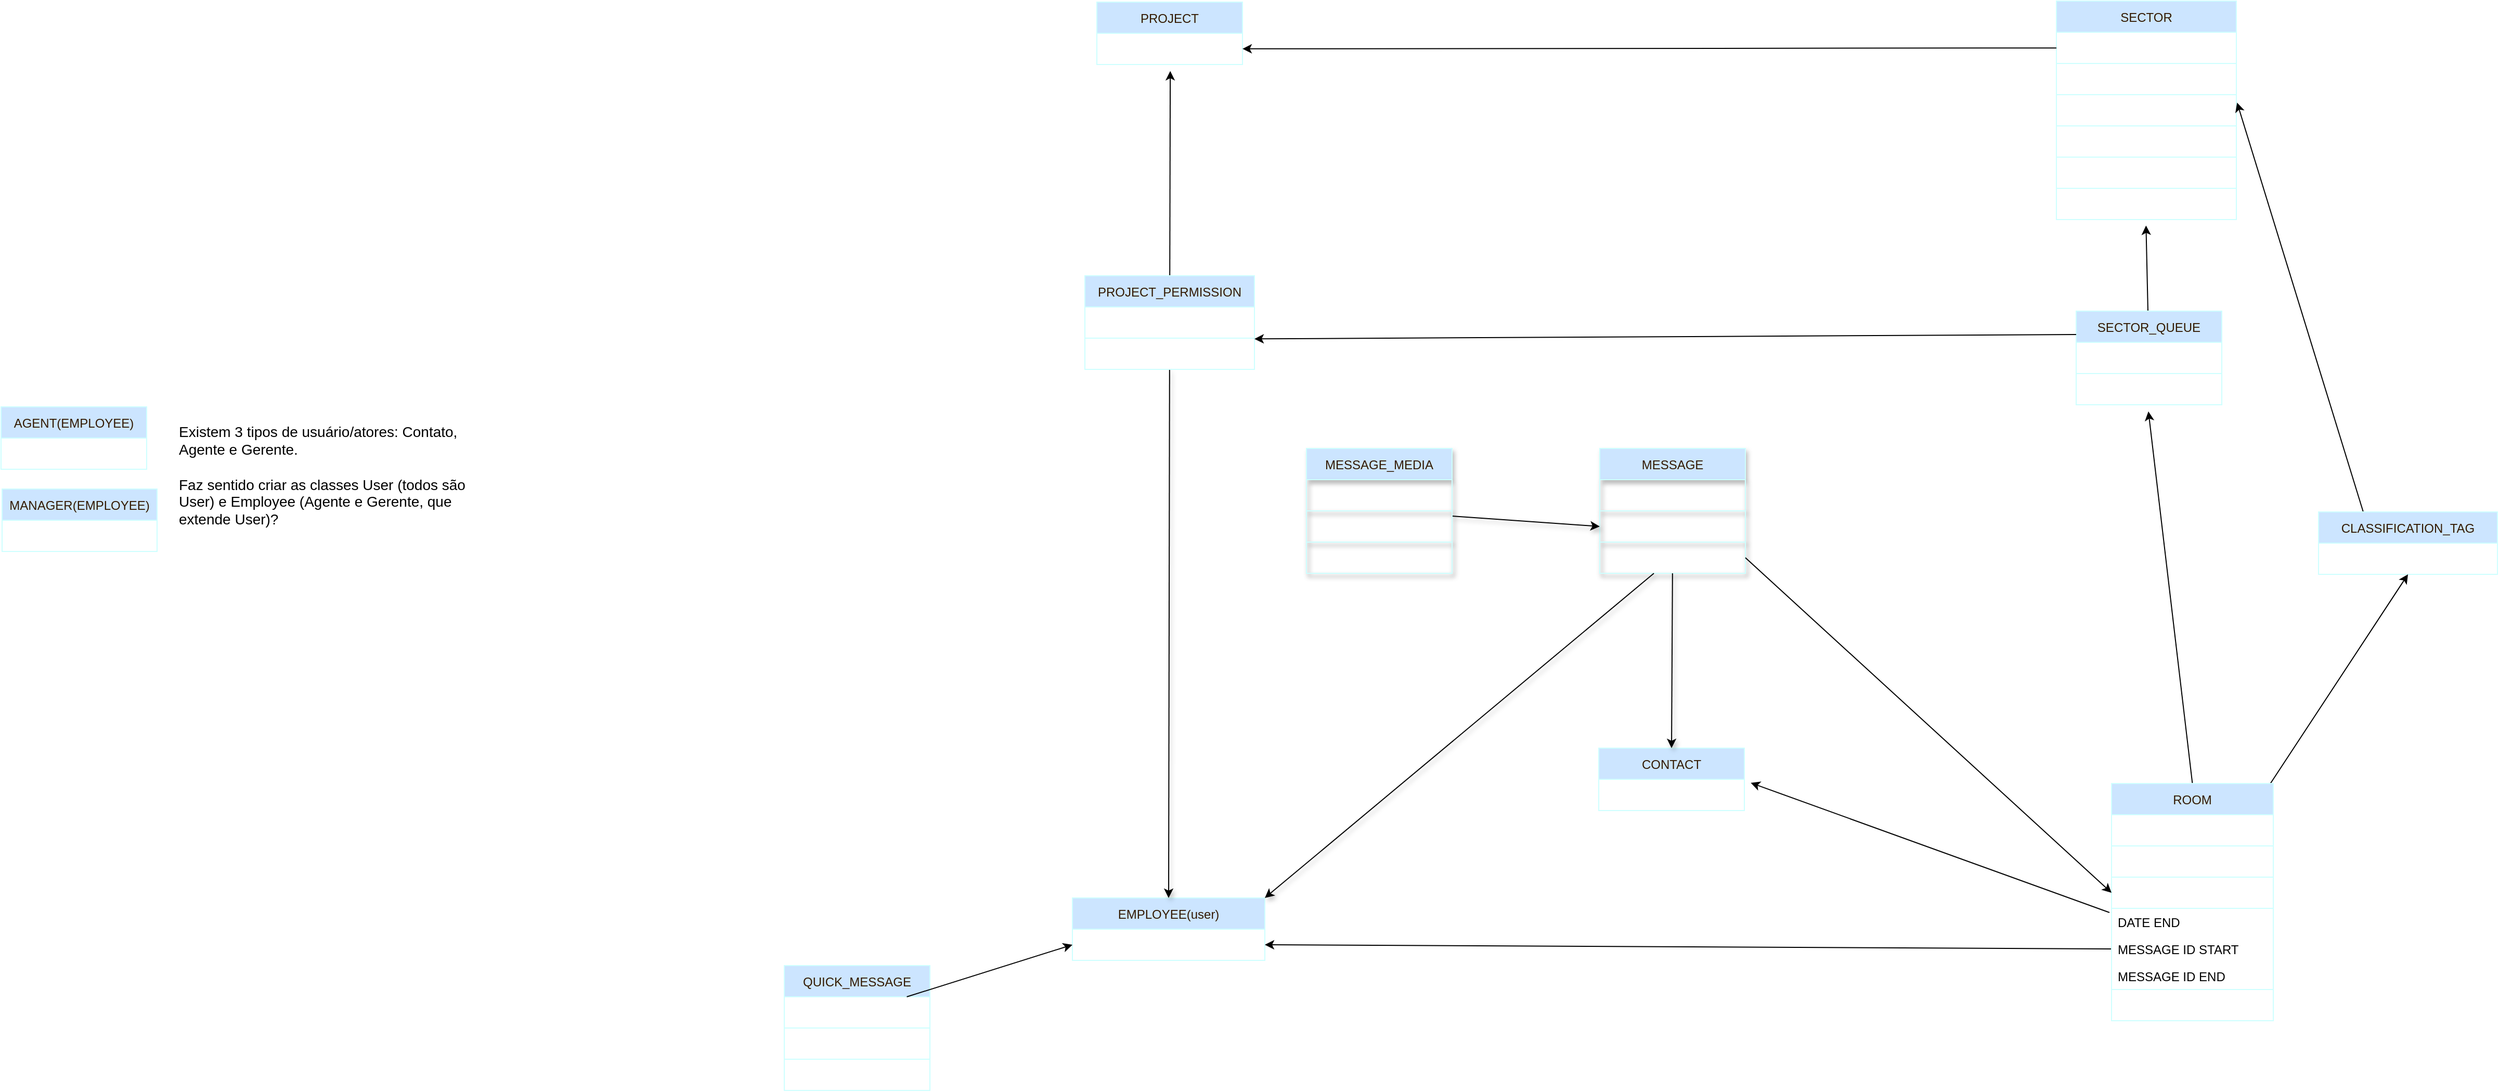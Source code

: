 <mxfile>
    <diagram id="62WJzfiFzlyG9oBI5utT" name="Page-1">
        <mxGraphModel dx="3005" dy="837" grid="0" gridSize="10" guides="0" tooltips="1" connect="1" arrows="1" fold="1" page="0" pageScale="1" pageWidth="850" pageHeight="1100" math="0" shadow="0">
            <root>
                <mxCell id="0"/>
                <mxCell id="1" parent="0"/>
                <mxCell id="15" value="CONTACT" style="swimlane;fontStyle=0;childLayout=stackLayout;horizontal=1;startSize=30;horizontalStack=0;resizeParent=1;resizeParentMax=0;resizeLast=0;collapsible=1;marginBottom=0;fontColor=#331A00;strokeColor=#CEFFFF;fillColor=#CCE5FF;" parent="1" vertex="1">
                    <mxGeometry x="531" y="976" width="140" height="60" as="geometry"/>
                </mxCell>
                <mxCell id="16" value="Item 1" style="text;strokeColor=#CEFFFF;fillColor=none;align=left;verticalAlign=middle;spacingLeft=4;spacingRight=4;overflow=hidden;points=[[0,0.5],[1,0.5]];portConstraint=eastwest;rotatable=0;fontColor=#FFFFFF;strokeWidth=1;" parent="15" vertex="1">
                    <mxGeometry y="30" width="140" height="30" as="geometry"/>
                </mxCell>
                <mxCell id="19" value="EMPLOYEE(user)" style="swimlane;fontStyle=0;childLayout=stackLayout;horizontal=1;startSize=30;horizontalStack=0;resizeParent=1;resizeParentMax=0;resizeLast=0;collapsible=1;marginBottom=0;fontColor=#331A00;strokeColor=#CEFFFF;fillColor=#CCE5FF;" parent="1" vertex="1">
                    <mxGeometry x="25" y="1120" width="185" height="60" as="geometry"/>
                </mxCell>
                <mxCell id="20" value="Item 1" style="text;strokeColor=#CEFFFF;fillColor=none;align=left;verticalAlign=middle;spacingLeft=4;spacingRight=4;overflow=hidden;points=[[0,0.5],[1,0.5]];portConstraint=eastwest;rotatable=0;fontColor=#FFFFFF;strokeWidth=1;" parent="19" vertex="1">
                    <mxGeometry y="30" width="185" height="30" as="geometry"/>
                </mxCell>
                <mxCell id="21" value="PROJECT" style="swimlane;fontStyle=0;childLayout=stackLayout;horizontal=1;startSize=30;horizontalStack=0;resizeParent=1;resizeParentMax=0;resizeLast=0;collapsible=1;marginBottom=0;fontColor=#331A00;strokeColor=#CEFFFF;fillColor=#CCE5FF;" parent="1" vertex="1">
                    <mxGeometry x="48.5" y="259" width="140" height="60" as="geometry"/>
                </mxCell>
                <mxCell id="22" value="connect_project_pk" style="text;strokeColor=#CEFFFF;fillColor=none;align=left;verticalAlign=middle;spacingLeft=4;spacingRight=4;overflow=hidden;points=[[0,0.5],[1,0.5]];portConstraint=eastwest;rotatable=0;fontColor=#FFFFFF;strokeWidth=1;" parent="21" vertex="1">
                    <mxGeometry y="30" width="140" height="30" as="geometry"/>
                </mxCell>
                <mxCell id="23" value="SECTOR" style="swimlane;fontStyle=0;childLayout=stackLayout;horizontal=1;startSize=30;horizontalStack=0;resizeParent=1;resizeParentMax=0;resizeLast=0;collapsible=1;marginBottom=0;fontColor=#331A00;strokeColor=#CEFFFF;fillColor=#CCE5FF;" parent="1" vertex="1">
                    <mxGeometry x="971" y="258" width="173" height="210" as="geometry">
                        <mxRectangle x="613" y="316" width="77" height="30" as="alternateBounds"/>
                    </mxGeometry>
                </mxCell>
                <mxCell id="57" value="name" style="text;strokeColor=#CEFFFF;fillColor=none;align=left;verticalAlign=middle;spacingLeft=4;spacingRight=4;overflow=hidden;points=[[0,0.5],[1,0.5]];portConstraint=eastwest;rotatable=0;fontColor=#FFFFFF;strokeWidth=1;" parent="23" vertex="1">
                    <mxGeometry y="30" width="173" height="30" as="geometry"/>
                </mxCell>
                <mxCell id="61" value="project_id" style="text;strokeColor=#CEFFFF;fillColor=none;align=left;verticalAlign=middle;spacingLeft=4;spacingRight=4;overflow=hidden;points=[[0,0.5],[1,0.5]];portConstraint=eastwest;rotatable=0;fontColor=#FFFFFF;strokeWidth=1;" parent="23" vertex="1">
                    <mxGeometry y="60" width="173" height="30" as="geometry"/>
                </mxCell>
                <mxCell id="62" value="manager(project_permission)" style="text;strokeColor=#CEFFFF;fillColor=none;align=left;verticalAlign=middle;spacingLeft=4;spacingRight=4;overflow=hidden;points=[[0,0.5],[1,0.5]];portConstraint=eastwest;rotatable=0;fontColor=#FFFFFF;strokeWidth=1;" parent="23" vertex="1">
                    <mxGeometry y="90" width="173" height="30" as="geometry"/>
                </mxCell>
                <mxCell id="60" value="chats_limit" style="text;strokeColor=#CEFFFF;fillColor=none;align=left;verticalAlign=middle;spacingLeft=4;spacingRight=4;overflow=hidden;points=[[0,0.5],[1,0.5]];portConstraint=eastwest;rotatable=0;fontColor=#FFFFFF;strokeWidth=1;" parent="23" vertex="1">
                    <mxGeometry y="120" width="173" height="30" as="geometry"/>
                </mxCell>
                <mxCell id="59" value="work_start" style="text;strokeColor=#CEFFFF;fillColor=none;align=left;verticalAlign=middle;spacingLeft=4;spacingRight=4;overflow=hidden;points=[[0,0.5],[1,0.5]];portConstraint=eastwest;rotatable=0;fontColor=#FFFFFF;strokeWidth=1;" parent="23" vertex="1">
                    <mxGeometry y="150" width="173" height="30" as="geometry"/>
                </mxCell>
                <mxCell id="24" value="work_end" style="text;strokeColor=#CEFFFF;fillColor=none;align=left;verticalAlign=middle;spacingLeft=4;spacingRight=4;overflow=hidden;points=[[0,0.5],[1,0.5]];portConstraint=eastwest;rotatable=0;fontColor=#FFFFFF;strokeWidth=1;" parent="23" vertex="1">
                    <mxGeometry y="180" width="173" height="30" as="geometry"/>
                </mxCell>
                <mxCell id="76" style="edgeStyle=none;html=1;entryX=0.498;entryY=1.192;entryDx=0;entryDy=0;entryPerimeter=0;fontColor=#FFFFFF;" parent="1" source="25" target="24" edge="1">
                    <mxGeometry relative="1" as="geometry"/>
                </mxCell>
                <mxCell id="25" value="SECTOR_QUEUE" style="swimlane;fontStyle=0;childLayout=stackLayout;horizontal=1;startSize=30;horizontalStack=0;resizeParent=1;resizeParentMax=0;resizeLast=0;collapsible=1;marginBottom=0;fontColor=#331A00;strokeColor=#CEFFFF;fillColor=#CCE5FF;" parent="1" vertex="1">
                    <mxGeometry x="990" y="556" width="140" height="90" as="geometry"/>
                </mxCell>
                <mxCell id="26" value="name" style="text;strokeColor=#CEFFFF;fillColor=none;align=left;verticalAlign=middle;spacingLeft=4;spacingRight=4;overflow=hidden;points=[[0,0.5],[1,0.5]];portConstraint=eastwest;rotatable=0;fontColor=#FFFFFF;strokeWidth=1;" parent="25" vertex="1">
                    <mxGeometry y="30" width="140" height="30" as="geometry"/>
                </mxCell>
                <mxCell id="80" value="sector_id" style="text;strokeColor=#CEFFFF;fillColor=none;align=left;verticalAlign=middle;spacingLeft=4;spacingRight=4;overflow=hidden;points=[[0,0.5],[1,0.5]];portConstraint=eastwest;rotatable=0;fontColor=#FFFFFF;strokeWidth=1;" parent="25" vertex="1">
                    <mxGeometry y="60" width="140" height="30" as="geometry"/>
                </mxCell>
                <mxCell id="81" style="edgeStyle=none;html=1;entryX=0.496;entryY=1.212;entryDx=0;entryDy=0;entryPerimeter=0;fontColor=#FFFFFF;exitX=0.5;exitY=0;exitDx=0;exitDy=0;" parent="1" source="72eFd9tCJBYfXQ247pea-131" target="80" edge="1">
                    <mxGeometry relative="1" as="geometry">
                        <mxPoint x="1089" y="1005" as="sourcePoint"/>
                    </mxGeometry>
                </mxCell>
                <mxCell id="29" value="MESSAGE" style="swimlane;fontStyle=0;childLayout=stackLayout;horizontal=1;startSize=30;horizontalStack=0;resizeParent=1;resizeParentMax=0;resizeLast=0;collapsible=1;marginBottom=0;fontColor=#331A00;strokeColor=#CEFFFF;fillColor=#CCE5FF;shadow=1;" parent="1" vertex="1">
                    <mxGeometry x="532" y="688" width="140" height="120" as="geometry"/>
                </mxCell>
                <mxCell id="104" value="CHAT" style="text;strokeColor=#CEFFFF;fillColor=none;align=left;verticalAlign=middle;spacingLeft=4;spacingRight=4;overflow=hidden;points=[[0,0.5],[1,0.5]];portConstraint=eastwest;rotatable=0;fontColor=#FFFFFF;strokeWidth=1;shadow=1;" parent="29" vertex="1">
                    <mxGeometry y="30" width="140" height="30" as="geometry"/>
                </mxCell>
                <mxCell id="67" value="TEXT" style="text;strokeColor=#CEFFFF;fillColor=none;align=left;verticalAlign=middle;spacingLeft=4;spacingRight=4;overflow=hidden;points=[[0,0.5],[1,0.5]];portConstraint=eastwest;rotatable=0;fontColor=#FFFFFF;strokeWidth=1;shadow=1;" parent="29" vertex="1">
                    <mxGeometry y="60" width="140" height="30" as="geometry"/>
                </mxCell>
                <mxCell id="88" value="SENDER(USER)" style="text;strokeColor=#CEFFFF;fillColor=none;align=left;verticalAlign=middle;spacingLeft=4;spacingRight=4;overflow=hidden;points=[[0,0.5],[1,0.5]];portConstraint=eastwest;rotatable=0;fontColor=#FFFFFF;strokeWidth=1;shadow=1;" parent="29" vertex="1">
                    <mxGeometry y="90" width="140" height="30" as="geometry"/>
                </mxCell>
                <mxCell id="75" style="edgeStyle=none;html=1;entryX=0.504;entryY=1.208;entryDx=0;entryDy=0;entryPerimeter=0;fontColor=#FFFFFF;" parent="1" source="31" target="22" edge="1">
                    <mxGeometry relative="1" as="geometry"/>
                </mxCell>
                <mxCell id="100" style="edgeStyle=none;html=1;entryX=0.5;entryY=0;entryDx=0;entryDy=0;shadow=1;fontColor=#FFFFFF;" parent="1" source="31" target="19" edge="1">
                    <mxGeometry relative="1" as="geometry"/>
                </mxCell>
                <mxCell id="31" value="PROJECT_PERMISSION" style="swimlane;fontStyle=0;childLayout=stackLayout;horizontal=1;startSize=30;horizontalStack=0;resizeParent=1;resizeParentMax=0;resizeLast=0;collapsible=1;marginBottom=0;fontColor=#331A00;strokeColor=#CEFFFF;fillColor=#CCE5FF;" parent="1" vertex="1">
                    <mxGeometry x="37" y="522" width="163" height="90" as="geometry">
                        <mxRectangle x="169.5" y="428" width="165" height="30" as="alternateBounds"/>
                    </mxGeometry>
                </mxCell>
                <mxCell id="32" value="Employee" style="text;strokeColor=#CEFFFF;fillColor=none;align=left;verticalAlign=middle;spacingLeft=4;spacingRight=4;overflow=hidden;points=[[0,0.5],[1,0.5]];portConstraint=eastwest;rotatable=0;fontColor=#FFFFFF;strokeWidth=1;" parent="31" vertex="1">
                    <mxGeometry y="30" width="163" height="30" as="geometry"/>
                </mxCell>
                <mxCell id="54" value="Role" style="text;strokeColor=#CEFFFF;fillColor=none;align=left;verticalAlign=middle;spacingLeft=4;spacingRight=4;overflow=hidden;points=[[0,0.5],[1,0.5]];portConstraint=eastwest;rotatable=0;fontColor=#FFFFFF;strokeWidth=1;" parent="31" vertex="1">
                    <mxGeometry y="60" width="163" height="30" as="geometry"/>
                </mxCell>
                <mxCell id="90" style="edgeStyle=none;html=1;entryX=0;entryY=0.5;entryDx=0;entryDy=0;fontColor=#FFFFFF;shadow=1;" parent="1" source="63" target="67" edge="1">
                    <mxGeometry relative="1" as="geometry"/>
                </mxCell>
                <mxCell id="63" value="MESSAGE_MEDIA" style="swimlane;fontStyle=0;childLayout=stackLayout;horizontal=1;startSize=30;horizontalStack=0;resizeParent=1;resizeParentMax=0;resizeLast=0;collapsible=1;marginBottom=0;fontColor=#331A00;strokeColor=#CEFFFF;fillColor=#CCE5FF;shadow=1;" parent="1" vertex="1">
                    <mxGeometry x="250" y="688" width="140" height="120" as="geometry"/>
                </mxCell>
                <mxCell id="64" value="MESSAGE_ID" style="text;strokeColor=#CEFFFF;fillColor=none;align=left;verticalAlign=middle;spacingLeft=4;spacingRight=4;overflow=hidden;points=[[0,0.5],[1,0.5]];portConstraint=eastwest;rotatable=0;fontColor=#FFFFFF;strokeWidth=1;shadow=1;" parent="63" vertex="1">
                    <mxGeometry y="30" width="140" height="30" as="geometry"/>
                </mxCell>
                <mxCell id="69" value="MEDIA_URL" style="text;strokeColor=#CEFFFF;fillColor=none;align=left;verticalAlign=middle;spacingLeft=4;spacingRight=4;overflow=hidden;points=[[0,0.5],[1,0.5]];portConstraint=eastwest;rotatable=0;fontColor=#FFFFFF;strokeWidth=1;shadow=1;" parent="63" vertex="1">
                    <mxGeometry y="60" width="140" height="30" as="geometry"/>
                </mxCell>
                <mxCell id="70" value="MEDIA_TYPE" style="text;strokeColor=#CEFFFF;fillColor=none;align=left;verticalAlign=middle;spacingLeft=4;spacingRight=4;overflow=hidden;points=[[0,0.5],[1,0.5]];portConstraint=eastwest;rotatable=0;fontColor=#FFFFFF;strokeWidth=1;shadow=1;" parent="63" vertex="1">
                    <mxGeometry y="90" width="140" height="30" as="geometry"/>
                </mxCell>
                <mxCell id="74" style="edgeStyle=none;html=1;fontColor=#FFFFFF;" parent="1" source="57" target="22" edge="1">
                    <mxGeometry relative="1" as="geometry"/>
                </mxCell>
                <mxCell id="77" style="edgeStyle=none;html=1;entryX=1;entryY=0.023;entryDx=0;entryDy=0;entryPerimeter=0;fontColor=#FFFFFF;exitX=0;exitY=0.25;exitDx=0;exitDy=0;" parent="1" source="25" target="54" edge="1">
                    <mxGeometry relative="1" as="geometry">
                        <mxPoint x="624" y="574" as="sourcePoint"/>
                    </mxGeometry>
                </mxCell>
                <mxCell id="84" style="edgeStyle=none;html=1;entryX=1.044;entryY=0.113;entryDx=0;entryDy=0;entryPerimeter=0;fontColor=#FFFFFF;exitX=-0.013;exitY=0.154;exitDx=0;exitDy=0;exitPerimeter=0;" parent="1" source="72eFd9tCJBYfXQ247pea-136" target="16" edge="1">
                    <mxGeometry relative="1" as="geometry">
                        <mxPoint x="886.0" y="1134" as="sourcePoint"/>
                    </mxGeometry>
                </mxCell>
                <mxCell id="86" style="edgeStyle=none;html=1;exitX=0;exitY=0.5;exitDx=0;exitDy=0;entryX=1;entryY=0.5;entryDx=0;entryDy=0;fontColor=#FFFFFF;" parent="1" source="72eFd9tCJBYfXQ247pea-150" target="20" edge="1">
                    <mxGeometry relative="1" as="geometry">
                        <mxPoint x="886.0" y="1164" as="sourcePoint"/>
                    </mxGeometry>
                </mxCell>
                <mxCell id="97" style="edgeStyle=none;html=1;entryX=0.5;entryY=0;entryDx=0;entryDy=0;shadow=1;fontColor=#FFFFFF;" parent="1" source="88" target="15" edge="1">
                    <mxGeometry relative="1" as="geometry"/>
                </mxCell>
                <mxCell id="98" style="edgeStyle=none;html=1;entryX=1;entryY=0;entryDx=0;entryDy=0;shadow=1;fontColor=#FFFFFF;" parent="1" source="88" target="19" edge="1">
                    <mxGeometry relative="1" as="geometry"/>
                </mxCell>
                <mxCell id="72eFd9tCJBYfXQ247pea-116" value="AGENT(EMPLOYEE)" style="swimlane;fontStyle=0;childLayout=stackLayout;horizontal=1;startSize=30;horizontalStack=0;resizeParent=1;resizeParentMax=0;resizeLast=0;collapsible=1;marginBottom=0;fontColor=#331A00;strokeColor=#CEFFFF;fillColor=#CCE5FF;" parent="1" vertex="1">
                    <mxGeometry x="-1005" y="648" width="140" height="60" as="geometry"/>
                </mxCell>
                <mxCell id="72eFd9tCJBYfXQ247pea-117" value="Item 1" style="text;strokeColor=#CEFFFF;fillColor=none;align=left;verticalAlign=middle;spacingLeft=4;spacingRight=4;overflow=hidden;points=[[0,0.5],[1,0.5]];portConstraint=eastwest;rotatable=0;fontColor=#FFFFFF;strokeWidth=1;" parent="72eFd9tCJBYfXQ247pea-116" vertex="1">
                    <mxGeometry y="30" width="140" height="30" as="geometry"/>
                </mxCell>
                <mxCell id="72eFd9tCJBYfXQ247pea-118" value="MANAGER(EMPLOYEE)" style="swimlane;fontStyle=0;childLayout=stackLayout;horizontal=1;startSize=30;horizontalStack=0;resizeParent=1;resizeParentMax=0;resizeLast=0;collapsible=1;marginBottom=0;fontColor=#331A00;strokeColor=#CEFFFF;fillColor=#CCE5FF;" parent="1" vertex="1">
                    <mxGeometry x="-1004" y="727" width="149" height="60" as="geometry"/>
                </mxCell>
                <mxCell id="72eFd9tCJBYfXQ247pea-119" value="Item 1" style="text;strokeColor=#CEFFFF;fillColor=none;align=left;verticalAlign=middle;spacingLeft=4;spacingRight=4;overflow=hidden;points=[[0,0.5],[1,0.5]];portConstraint=eastwest;rotatable=0;fontColor=#FFFFFF;strokeWidth=1;" parent="72eFd9tCJBYfXQ247pea-118" vertex="1">
                    <mxGeometry y="30" width="149" height="30" as="geometry"/>
                </mxCell>
                <mxCell id="72eFd9tCJBYfXQ247pea-126" style="edgeStyle=none;rounded=0;orthogonalLoop=1;jettySize=auto;html=1;exitX=0.25;exitY=0;exitDx=0;exitDy=0;strokeColor=default;entryX=1.004;entryY=0.255;entryDx=0;entryDy=0;entryPerimeter=0;" parent="1" source="72eFd9tCJBYfXQ247pea-120" target="62" edge="1">
                    <mxGeometry relative="1" as="geometry"/>
                </mxCell>
                <mxCell id="72eFd9tCJBYfXQ247pea-120" value="CLASSIFICATION_TAG" style="swimlane;fontStyle=0;childLayout=stackLayout;horizontal=1;startSize=30;horizontalStack=0;resizeParent=1;resizeParentMax=0;resizeLast=0;collapsible=1;marginBottom=0;fontColor=#331A00;strokeColor=#CEFFFF;fillColor=#CCE5FF;" parent="1" vertex="1">
                    <mxGeometry x="1223" y="749" width="172" height="60" as="geometry"/>
                </mxCell>
                <mxCell id="72eFd9tCJBYfXQ247pea-129" value="Existem 3 tipos de usuário/atores: Contato, Agente e Gerente.&lt;br&gt;&lt;br&gt;Faz sentido criar as classes User (todos são User) e Employee (Agente e Gerente, que extende User)?" style="text;html=1;strokeColor=none;fillColor=none;align=left;verticalAlign=middle;whiteSpace=wrap;rounded=0;fontSize=14;" parent="1" vertex="1">
                    <mxGeometry x="-836" y="659" width="282" height="109" as="geometry"/>
                </mxCell>
                <mxCell id="72eFd9tCJBYfXQ247pea-141" style="edgeStyle=none;rounded=0;orthogonalLoop=1;jettySize=auto;html=1;entryX=0.5;entryY=1;entryDx=0;entryDy=0;fontSize=12;strokeColor=default;" parent="1" source="72eFd9tCJBYfXQ247pea-131" target="72eFd9tCJBYfXQ247pea-120" edge="1">
                    <mxGeometry relative="1" as="geometry"/>
                </mxCell>
                <mxCell id="72eFd9tCJBYfXQ247pea-131" value="ROOM" style="swimlane;fontStyle=0;childLayout=stackLayout;horizontal=1;startSize=30;horizontalStack=0;resizeParent=1;resizeParentMax=0;resizeLast=0;collapsible=1;marginBottom=0;fontColor=#331A00;strokeColor=#CEFFFF;fillColor=#CCE5FF;" parent="1" vertex="1">
                    <mxGeometry x="1024" y="1010" width="155.5" height="228" as="geometry"/>
                </mxCell>
                <mxCell id="72eFd9tCJBYfXQ247pea-132" value="CONTACT" style="text;strokeColor=#CEFFFF;fillColor=none;align=left;verticalAlign=middle;spacingLeft=4;spacingRight=4;overflow=hidden;points=[[0,0.5],[1,0.5]];portConstraint=eastwest;rotatable=0;fontColor=#FFFFFF;strokeWidth=1;" parent="72eFd9tCJBYfXQ247pea-131" vertex="1">
                    <mxGeometry y="30" width="155.5" height="30" as="geometry"/>
                </mxCell>
                <mxCell id="72eFd9tCJBYfXQ247pea-133" value="EMPLOYEE" style="text;strokeColor=#CEFFFF;fillColor=none;align=left;verticalAlign=middle;spacingLeft=4;spacingRight=4;overflow=hidden;points=[[0,0.5],[1,0.5]];portConstraint=eastwest;rotatable=0;fontColor=#FFFFFF;strokeWidth=1;" parent="72eFd9tCJBYfXQ247pea-131" vertex="1">
                    <mxGeometry y="60" width="155.5" height="30" as="geometry"/>
                </mxCell>
                <mxCell id="72eFd9tCJBYfXQ247pea-134" value="DATE START" style="text;strokeColor=#CEFFFF;fillColor=none;align=left;verticalAlign=middle;spacingLeft=4;spacingRight=4;overflow=hidden;points=[[0,0.5],[1,0.5]];portConstraint=eastwest;rotatable=0;fontColor=#FFFFFF;strokeWidth=1;" parent="72eFd9tCJBYfXQ247pea-131" vertex="1">
                    <mxGeometry y="90" width="155.5" height="30" as="geometry"/>
                </mxCell>
                <mxCell id="72eFd9tCJBYfXQ247pea-136" value="DATE END" style="text;strokeColor=none;fillColor=none;align=left;verticalAlign=top;spacingLeft=4;spacingRight=4;overflow=hidden;rotatable=0;points=[[0,0.5],[1,0.5]];portConstraint=eastwest;fontSize=12;" parent="72eFd9tCJBYfXQ247pea-131" vertex="1">
                    <mxGeometry y="120" width="155.5" height="26" as="geometry"/>
                </mxCell>
                <mxCell id="72eFd9tCJBYfXQ247pea-150" value="MESSAGE ID START" style="text;strokeColor=none;fillColor=none;align=left;verticalAlign=top;spacingLeft=4;spacingRight=4;overflow=hidden;rotatable=0;points=[[0,0.5],[1,0.5]];portConstraint=eastwest;fontSize=12;" parent="72eFd9tCJBYfXQ247pea-131" vertex="1">
                    <mxGeometry y="146" width="155.5" height="26" as="geometry"/>
                </mxCell>
                <mxCell id="72eFd9tCJBYfXQ247pea-151" value="MESSAGE ID END" style="text;strokeColor=none;fillColor=none;align=left;verticalAlign=top;spacingLeft=4;spacingRight=4;overflow=hidden;rotatable=0;points=[[0,0.5],[1,0.5]];portConstraint=eastwest;fontSize=12;" parent="72eFd9tCJBYfXQ247pea-131" vertex="1">
                    <mxGeometry y="172" width="155.5" height="26" as="geometry"/>
                </mxCell>
                <mxCell id="72eFd9tCJBYfXQ247pea-138" value="TAGS" style="text;strokeColor=#CEFFFF;fillColor=none;align=left;verticalAlign=middle;spacingLeft=4;spacingRight=4;overflow=hidden;points=[[0,0.5],[1,0.5]];portConstraint=eastwest;rotatable=0;fontColor=#FFFFFF;strokeWidth=1;" parent="72eFd9tCJBYfXQ247pea-131" vertex="1">
                    <mxGeometry y="198" width="155.5" height="30" as="geometry"/>
                </mxCell>
                <mxCell id="72eFd9tCJBYfXQ247pea-145" value="QUICK_MESSAGE" style="swimlane;fontStyle=0;childLayout=stackLayout;horizontal=1;startSize=30;horizontalStack=0;resizeParent=1;resizeParentMax=0;resizeLast=0;collapsible=1;marginBottom=0;fontColor=#331A00;strokeColor=#CEFFFF;fillColor=#CCE5FF;" parent="1" vertex="1">
                    <mxGeometry x="-252" y="1185" width="140" height="120" as="geometry"/>
                </mxCell>
                <mxCell id="72eFd9tCJBYfXQ247pea-146" value="EMPLOYEE" style="text;strokeColor=#CEFFFF;fillColor=none;align=left;verticalAlign=middle;spacingLeft=4;spacingRight=4;overflow=hidden;points=[[0,0.5],[1,0.5]];portConstraint=eastwest;rotatable=0;fontColor=#FFFFFF;strokeWidth=1;" parent="72eFd9tCJBYfXQ247pea-145" vertex="1">
                    <mxGeometry y="30" width="140" height="30" as="geometry"/>
                </mxCell>
                <mxCell id="72eFd9tCJBYfXQ247pea-148" value="shortcut" style="text;strokeColor=#CEFFFF;fillColor=none;align=left;verticalAlign=middle;spacingLeft=4;spacingRight=4;overflow=hidden;points=[[0,0.5],[1,0.5]];portConstraint=eastwest;rotatable=0;fontColor=#FFFFFF;strokeWidth=1;" parent="72eFd9tCJBYfXQ247pea-145" vertex="1">
                    <mxGeometry y="60" width="140" height="30" as="geometry"/>
                </mxCell>
                <mxCell id="72eFd9tCJBYfXQ247pea-149" value="message" style="text;strokeColor=#CEFFFF;fillColor=none;align=left;verticalAlign=middle;spacingLeft=4;spacingRight=4;overflow=hidden;points=[[0,0.5],[1,0.5]];portConstraint=eastwest;rotatable=0;fontColor=#FFFFFF;strokeWidth=1;" parent="72eFd9tCJBYfXQ247pea-145" vertex="1">
                    <mxGeometry y="90" width="140" height="30" as="geometry"/>
                </mxCell>
                <mxCell id="72eFd9tCJBYfXQ247pea-147" style="edgeStyle=none;rounded=0;orthogonalLoop=1;jettySize=auto;html=1;entryX=0;entryY=0.5;entryDx=0;entryDy=0;fontSize=12;strokeColor=default;" parent="1" source="72eFd9tCJBYfXQ247pea-146" target="20" edge="1">
                    <mxGeometry relative="1" as="geometry"/>
                </mxCell>
                <mxCell id="101" style="edgeStyle=none;html=1;exitX=1;exitY=0.5;exitDx=0;exitDy=0;entryX=0;entryY=0.5;entryDx=0;entryDy=0;" parent="1" source="88" target="72eFd9tCJBYfXQ247pea-134" edge="1">
                    <mxGeometry relative="1" as="geometry"/>
                </mxCell>
            </root>
        </mxGraphModel>
    </diagram>
</mxfile>